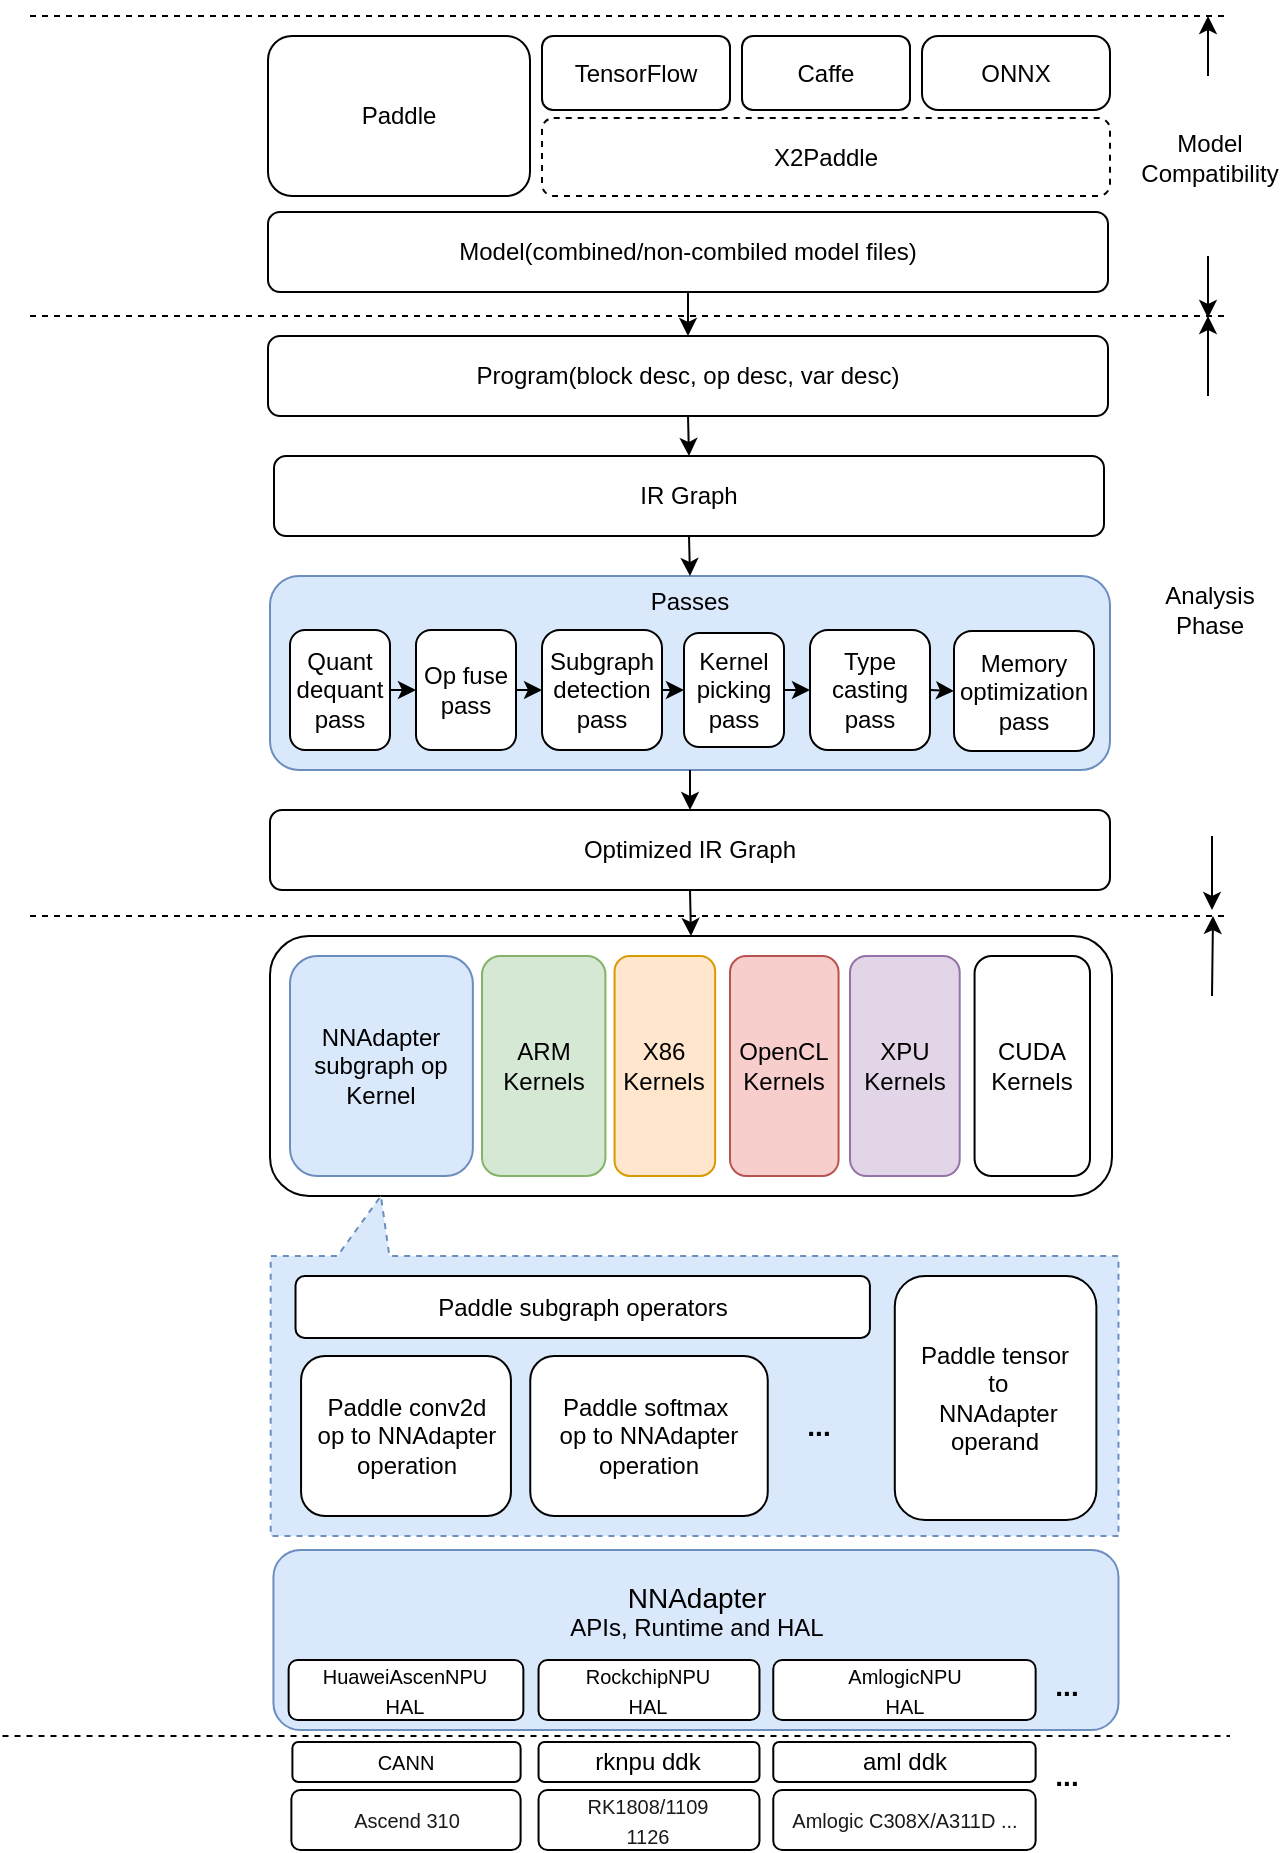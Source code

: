 <mxfile version="15.2.9" type="github">
  <diagram id="4ovqGepShB0LEUKbi5XO" name="Page-1">
    <mxGraphModel dx="1426" dy="768" grid="1" gridSize="10" guides="1" tooltips="1" connect="1" arrows="1" fold="1" page="1" pageScale="1" pageWidth="827" pageHeight="1169" math="0" shadow="0">
      <root>
        <mxCell id="0" />
        <mxCell id="1" parent="0" />
        <mxCell id="5sphXYlm8F9WhWG-xUb7-2" value="Model(combined/non-combiled model files)" style="rounded=1;whiteSpace=wrap;html=1;" parent="1" vertex="1">
          <mxGeometry x="159" y="108" width="420" height="40" as="geometry" />
        </mxCell>
        <mxCell id="5sphXYlm8F9WhWG-xUb7-3" value="Program(block desc, op desc, var desc)" style="rounded=1;whiteSpace=wrap;html=1;" parent="1" vertex="1">
          <mxGeometry x="159" y="170" width="420" height="40" as="geometry" />
        </mxCell>
        <mxCell id="5sphXYlm8F9WhWG-xUb7-4" value="IR Graph" style="rounded=1;whiteSpace=wrap;html=1;" parent="1" vertex="1">
          <mxGeometry x="162" y="230" width="415" height="40" as="geometry" />
        </mxCell>
        <mxCell id="5sphXYlm8F9WhWG-xUb7-5" value="Passes&lt;br&gt;&lt;br&gt;&lt;br&gt;&lt;br&gt;&lt;br&gt;&lt;br&gt;" style="rounded=1;whiteSpace=wrap;html=1;fillColor=#dae8fc;strokeColor=#6c8ebf;" parent="1" vertex="1">
          <mxGeometry x="160" y="290" width="420" height="97" as="geometry" />
        </mxCell>
        <mxCell id="5sphXYlm8F9WhWG-xUb7-6" value="Optimized IR Graph" style="rounded=1;whiteSpace=wrap;html=1;" parent="1" vertex="1">
          <mxGeometry x="160" y="407" width="420" height="40" as="geometry" />
        </mxCell>
        <mxCell id="5sphXYlm8F9WhWG-xUb7-7" value="" style="rounded=1;whiteSpace=wrap;html=1;" parent="1" vertex="1">
          <mxGeometry x="160" y="470" width="421" height="130" as="geometry" />
        </mxCell>
        <mxCell id="5sphXYlm8F9WhWG-xUb7-8" value="Op fuse pass" style="rounded=1;whiteSpace=wrap;html=1;" parent="1" vertex="1">
          <mxGeometry x="233" y="317" width="50" height="60" as="geometry" />
        </mxCell>
        <mxCell id="5sphXYlm8F9WhWG-xUb7-9" value="Quant dequant pass" style="rounded=1;whiteSpace=wrap;html=1;" parent="1" vertex="1">
          <mxGeometry x="170" y="317" width="50" height="60" as="geometry" />
        </mxCell>
        <mxCell id="5sphXYlm8F9WhWG-xUb7-10" value="Kernel&lt;br&gt;picking&lt;br&gt;pass" style="rounded=1;whiteSpace=wrap;html=1;" parent="1" vertex="1">
          <mxGeometry x="367" y="318.5" width="50" height="57" as="geometry" />
        </mxCell>
        <mxCell id="5sphXYlm8F9WhWG-xUb7-14" value="" style="endArrow=classic;html=1;exitX=0.5;exitY=1;exitDx=0;exitDy=0;entryX=0.5;entryY=0;entryDx=0;entryDy=0;" parent="1" source="5sphXYlm8F9WhWG-xUb7-2" target="5sphXYlm8F9WhWG-xUb7-3" edge="1">
          <mxGeometry width="50" height="50" relative="1" as="geometry">
            <mxPoint x="160" y="660" as="sourcePoint" />
            <mxPoint x="210" y="610" as="targetPoint" />
          </mxGeometry>
        </mxCell>
        <mxCell id="5sphXYlm8F9WhWG-xUb7-15" value="" style="endArrow=classic;html=1;exitX=0.5;exitY=1;exitDx=0;exitDy=0;entryX=0.5;entryY=0;entryDx=0;entryDy=0;" parent="1" source="5sphXYlm8F9WhWG-xUb7-3" target="5sphXYlm8F9WhWG-xUb7-4" edge="1">
          <mxGeometry width="50" height="50" relative="1" as="geometry">
            <mxPoint x="40" y="290" as="sourcePoint" />
            <mxPoint x="90" y="240" as="targetPoint" />
          </mxGeometry>
        </mxCell>
        <mxCell id="5sphXYlm8F9WhWG-xUb7-16" value="" style="endArrow=classic;html=1;exitX=0.5;exitY=1;exitDx=0;exitDy=0;entryX=0.5;entryY=0;entryDx=0;entryDy=0;" parent="1" source="5sphXYlm8F9WhWG-xUb7-4" target="5sphXYlm8F9WhWG-xUb7-5" edge="1">
          <mxGeometry width="50" height="50" relative="1" as="geometry">
            <mxPoint x="160" y="660" as="sourcePoint" />
            <mxPoint x="210" y="610" as="targetPoint" />
          </mxGeometry>
        </mxCell>
        <mxCell id="5sphXYlm8F9WhWG-xUb7-17" value="Subgraph&lt;br&gt;detection&lt;br&gt;pass" style="rounded=1;whiteSpace=wrap;html=1;" parent="1" vertex="1">
          <mxGeometry x="296" y="317" width="60" height="60" as="geometry" />
        </mxCell>
        <mxCell id="5sphXYlm8F9WhWG-xUb7-18" value="Type casting&lt;br&gt;pass" style="rounded=1;whiteSpace=wrap;html=1;" parent="1" vertex="1">
          <mxGeometry x="430" y="317" width="60" height="60" as="geometry" />
        </mxCell>
        <mxCell id="5sphXYlm8F9WhWG-xUb7-20" value="Memory&lt;br&gt;optimization&lt;br&gt;pass" style="rounded=1;whiteSpace=wrap;html=1;" parent="1" vertex="1">
          <mxGeometry x="502" y="317.5" width="70" height="60" as="geometry" />
        </mxCell>
        <mxCell id="5sphXYlm8F9WhWG-xUb7-21" value="" style="endArrow=classic;html=1;entryX=0;entryY=0.5;entryDx=0;entryDy=0;" parent="1" source="5sphXYlm8F9WhWG-xUb7-9" target="5sphXYlm8F9WhWG-xUb7-8" edge="1">
          <mxGeometry width="50" height="50" relative="1" as="geometry">
            <mxPoint x="50" y="410" as="sourcePoint" />
            <mxPoint x="100" y="360" as="targetPoint" />
          </mxGeometry>
        </mxCell>
        <mxCell id="5sphXYlm8F9WhWG-xUb7-22" value="" style="endArrow=classic;html=1;entryX=0;entryY=0.5;entryDx=0;entryDy=0;exitX=1;exitY=0.5;exitDx=0;exitDy=0;" parent="1" source="5sphXYlm8F9WhWG-xUb7-8" target="5sphXYlm8F9WhWG-xUb7-17" edge="1">
          <mxGeometry width="50" height="50" relative="1" as="geometry">
            <mxPoint x="30" y="470" as="sourcePoint" />
            <mxPoint x="80" y="420" as="targetPoint" />
          </mxGeometry>
        </mxCell>
        <mxCell id="5sphXYlm8F9WhWG-xUb7-23" value="" style="endArrow=classic;html=1;entryX=0;entryY=0.5;entryDx=0;entryDy=0;exitX=1;exitY=0.5;exitDx=0;exitDy=0;" parent="1" source="5sphXYlm8F9WhWG-xUb7-17" target="5sphXYlm8F9WhWG-xUb7-10" edge="1">
          <mxGeometry width="50" height="50" relative="1" as="geometry">
            <mxPoint x="100" y="490" as="sourcePoint" />
            <mxPoint x="150" y="440" as="targetPoint" />
          </mxGeometry>
        </mxCell>
        <mxCell id="5sphXYlm8F9WhWG-xUb7-24" value="" style="endArrow=classic;html=1;entryX=0;entryY=0.5;entryDx=0;entryDy=0;exitX=1;exitY=0.5;exitDx=0;exitDy=0;" parent="1" source="5sphXYlm8F9WhWG-xUb7-10" target="5sphXYlm8F9WhWG-xUb7-18" edge="1">
          <mxGeometry width="50" height="50" relative="1" as="geometry">
            <mxPoint x="30" y="490" as="sourcePoint" />
            <mxPoint x="80" y="440" as="targetPoint" />
          </mxGeometry>
        </mxCell>
        <mxCell id="5sphXYlm8F9WhWG-xUb7-25" value="" style="endArrow=classic;html=1;entryX=0;entryY=0.5;entryDx=0;entryDy=0;exitX=1;exitY=0.5;exitDx=0;exitDy=0;" parent="1" source="5sphXYlm8F9WhWG-xUb7-18" target="5sphXYlm8F9WhWG-xUb7-20" edge="1">
          <mxGeometry width="50" height="50" relative="1" as="geometry">
            <mxPoint x="40" y="500" as="sourcePoint" />
            <mxPoint x="90" y="450" as="targetPoint" />
          </mxGeometry>
        </mxCell>
        <mxCell id="5sphXYlm8F9WhWG-xUb7-26" value="" style="endArrow=classic;html=1;entryX=0.5;entryY=0;entryDx=0;entryDy=0;exitX=0.5;exitY=1;exitDx=0;exitDy=0;" parent="1" source="5sphXYlm8F9WhWG-xUb7-5" target="5sphXYlm8F9WhWG-xUb7-6" edge="1">
          <mxGeometry width="50" height="50" relative="1" as="geometry">
            <mxPoint y="500" as="sourcePoint" />
            <mxPoint x="50" y="450" as="targetPoint" />
          </mxGeometry>
        </mxCell>
        <mxCell id="5sphXYlm8F9WhWG-xUb7-27" value="" style="endArrow=classic;html=1;exitX=0.5;exitY=1;exitDx=0;exitDy=0;entryX=0.5;entryY=0;entryDx=0;entryDy=0;" parent="1" source="5sphXYlm8F9WhWG-xUb7-6" target="5sphXYlm8F9WhWG-xUb7-7" edge="1">
          <mxGeometry width="50" height="50" relative="1" as="geometry">
            <mxPoint x="360" y="490" as="sourcePoint" />
            <mxPoint x="410" y="440" as="targetPoint" />
          </mxGeometry>
        </mxCell>
        <mxCell id="5sphXYlm8F9WhWG-xUb7-47" value="" style="endArrow=none;dashed=1;html=1;" parent="1" edge="1">
          <mxGeometry width="50" height="50" relative="1" as="geometry">
            <mxPoint x="40" y="160" as="sourcePoint" />
            <mxPoint x="640" y="160" as="targetPoint" />
          </mxGeometry>
        </mxCell>
        <mxCell id="5sphXYlm8F9WhWG-xUb7-48" value="" style="endArrow=none;dashed=1;html=1;" parent="1" edge="1">
          <mxGeometry width="50" height="50" relative="1" as="geometry">
            <mxPoint x="40" y="460" as="sourcePoint" />
            <mxPoint x="640" y="460" as="targetPoint" />
          </mxGeometry>
        </mxCell>
        <mxCell id="5sphXYlm8F9WhWG-xUb7-50" value="" style="endArrow=classic;html=1;" parent="1" edge="1">
          <mxGeometry width="50" height="50" relative="1" as="geometry">
            <mxPoint x="629" y="200" as="sourcePoint" />
            <mxPoint x="629" y="160" as="targetPoint" />
          </mxGeometry>
        </mxCell>
        <mxCell id="5sphXYlm8F9WhWG-xUb7-51" value="" style="endArrow=classic;html=1;" parent="1" edge="1">
          <mxGeometry width="50" height="50" relative="1" as="geometry">
            <mxPoint x="631" y="420" as="sourcePoint" />
            <mxPoint x="631" y="457" as="targetPoint" />
          </mxGeometry>
        </mxCell>
        <mxCell id="5sphXYlm8F9WhWG-xUb7-52" value="Analysis&lt;br&gt;Phase" style="text;html=1;strokeColor=none;fillColor=none;align=center;verticalAlign=middle;whiteSpace=wrap;rounded=0;" parent="1" vertex="1">
          <mxGeometry x="609.5" y="297" width="40" height="20" as="geometry" />
        </mxCell>
        <mxCell id="5sphXYlm8F9WhWG-xUb7-53" value="" style="endArrow=classic;html=1;" parent="1" edge="1">
          <mxGeometry width="50" height="50" relative="1" as="geometry">
            <mxPoint x="631" y="500" as="sourcePoint" />
            <mxPoint x="631.5" y="460" as="targetPoint" />
          </mxGeometry>
        </mxCell>
        <mxCell id="986F1dSSeMfxGaeFL-PM-1" value="Paddle" style="rounded=1;whiteSpace=wrap;html=1;" parent="1" vertex="1">
          <mxGeometry x="159" y="20" width="131" height="80" as="geometry" />
        </mxCell>
        <mxCell id="986F1dSSeMfxGaeFL-PM-2" value="TensorFlow" style="rounded=1;whiteSpace=wrap;html=1;" parent="1" vertex="1">
          <mxGeometry x="296" y="20" width="94" height="37" as="geometry" />
        </mxCell>
        <mxCell id="986F1dSSeMfxGaeFL-PM-3" value="Caffe" style="rounded=1;whiteSpace=wrap;html=1;" parent="1" vertex="1">
          <mxGeometry x="396" y="20" width="84" height="37" as="geometry" />
        </mxCell>
        <mxCell id="986F1dSSeMfxGaeFL-PM-4" value="ONNX" style="rounded=1;whiteSpace=wrap;html=1;arcSize=22;" parent="1" vertex="1">
          <mxGeometry x="486" y="20" width="94" height="37" as="geometry" />
        </mxCell>
        <mxCell id="986F1dSSeMfxGaeFL-PM-6" value="X2Paddle" style="rounded=1;whiteSpace=wrap;dashed=1;html=1;" parent="1" vertex="1">
          <mxGeometry x="296" y="61" width="284" height="39" as="geometry" />
        </mxCell>
        <mxCell id="986F1dSSeMfxGaeFL-PM-8" value="" style="endArrow=none;dashed=1;html=1;" parent="1" edge="1">
          <mxGeometry width="50" height="50" relative="1" as="geometry">
            <mxPoint x="40" y="10" as="sourcePoint" />
            <mxPoint x="640" y="10" as="targetPoint" />
          </mxGeometry>
        </mxCell>
        <mxCell id="986F1dSSeMfxGaeFL-PM-9" value="" style="endArrow=classic;html=1;" parent="1" edge="1">
          <mxGeometry width="50" height="50" relative="1" as="geometry">
            <mxPoint x="629" y="40" as="sourcePoint" />
            <mxPoint x="629" y="10" as="targetPoint" />
          </mxGeometry>
        </mxCell>
        <mxCell id="986F1dSSeMfxGaeFL-PM-10" value="" style="endArrow=classic;html=1;" parent="1" edge="1">
          <mxGeometry width="50" height="50" relative="1" as="geometry">
            <mxPoint x="629" y="130" as="sourcePoint" />
            <mxPoint x="629" y="161" as="targetPoint" />
          </mxGeometry>
        </mxCell>
        <mxCell id="986F1dSSeMfxGaeFL-PM-11" value="Model&lt;br&gt;Compatibility" style="text;html=1;strokeColor=none;fillColor=none;align=center;verticalAlign=middle;whiteSpace=wrap;rounded=0;" parent="1" vertex="1">
          <mxGeometry x="609.5" y="70.5" width="40" height="20" as="geometry" />
        </mxCell>
        <mxCell id="y97WCg2_k4sR8XwzlznJ-48" value="" style="endArrow=none;dashed=1;html=1;" parent="1" edge="1">
          <mxGeometry width="50" height="50" relative="1" as="geometry">
            <mxPoint x="26.25" y="870" as="sourcePoint" />
            <mxPoint x="640" y="870" as="targetPoint" />
          </mxGeometry>
        </mxCell>
        <mxCell id="SIvSG29zXif8dVc2Hclh-1" value="" style="group" parent="1" vertex="1" connectable="0">
          <mxGeometry x="170" y="480" width="400" height="110" as="geometry" />
        </mxCell>
        <mxCell id="5sphXYlm8F9WhWG-xUb7-28" value="X86&lt;br&gt;Kernels" style="rounded=1;whiteSpace=wrap;html=1;fillColor=#ffe6cc;strokeColor=#d79b00;" parent="SIvSG29zXif8dVc2Hclh-1" vertex="1">
          <mxGeometry x="162.286" width="50.286" height="110" as="geometry" />
        </mxCell>
        <mxCell id="5sphXYlm8F9WhWG-xUb7-30" value="OpenCL&lt;br&gt;Kernels" style="rounded=1;whiteSpace=wrap;html=1;fillColor=#f8cecc;strokeColor=#b85450;" parent="SIvSG29zXif8dVc2Hclh-1" vertex="1">
          <mxGeometry x="220" width="54.286" height="110" as="geometry" />
        </mxCell>
        <mxCell id="5sphXYlm8F9WhWG-xUb7-32" value="XPU&lt;br&gt;Kernels" style="rounded=1;whiteSpace=wrap;html=1;fillColor=#e1d5e7;strokeColor=#9673a6;" parent="SIvSG29zXif8dVc2Hclh-1" vertex="1">
          <mxGeometry x="280" width="54.857" height="110" as="geometry" />
        </mxCell>
        <mxCell id="5sphXYlm8F9WhWG-xUb7-33" value="CUDA&lt;br&gt;Kernels" style="rounded=1;whiteSpace=wrap;html=1;" parent="SIvSG29zXif8dVc2Hclh-1" vertex="1">
          <mxGeometry x="342.286" width="57.714" height="110" as="geometry" />
        </mxCell>
        <mxCell id="5sphXYlm8F9WhWG-xUb7-34" value="ARM&lt;br&gt;Kernels" style="rounded=1;whiteSpace=wrap;html=1;fillColor=#d5e8d4;strokeColor=#82b366;" parent="SIvSG29zXif8dVc2Hclh-1" vertex="1">
          <mxGeometry x="96" width="61.714" height="110" as="geometry" />
        </mxCell>
        <mxCell id="5sphXYlm8F9WhWG-xUb7-35" value="NNAdapter subgraph op Kernel" style="rounded=1;fillColor=#dae8fc;whiteSpace=wrap;html=1;strokeColor=#6c8ebf;" parent="SIvSG29zXif8dVc2Hclh-1" vertex="1">
          <mxGeometry width="91.429" height="110" as="geometry" />
        </mxCell>
        <mxCell id="pG8v2Z7Jo_eWcWw-hiVO-2" value="" style="group" vertex="1" connectable="0" parent="1">
          <mxGeometry x="215.25" y="600" width="364.75" height="327" as="geometry" />
        </mxCell>
        <mxCell id="pG8v2Z7Jo_eWcWw-hiVO-3" value="" style="group" vertex="1" connectable="0" parent="pG8v2Z7Jo_eWcWw-hiVO-2">
          <mxGeometry x="-54.22" width="423.899" height="327" as="geometry" />
        </mxCell>
        <mxCell id="QGIWsEsTWIwtTZsfNtZ--17" value="" style="shape=callout;fillColor=#dae8fc;whiteSpace=wrap;html=1;perimeter=calloutPerimeter;rotation=-180;dashed=1;position2=0.87;strokeColor=#6c8ebf;base=26;size=30;position=0.86;" parent="pG8v2Z7Jo_eWcWw-hiVO-3" vertex="1">
          <mxGeometry x="-0.69" y="1.421e-14" width="423.899" height="170" as="geometry" />
        </mxCell>
        <mxCell id="pG8v2Z7Jo_eWcWw-hiVO-1" value="" style="group" vertex="1" connectable="0" parent="pG8v2Z7Jo_eWcWw-hiVO-3">
          <mxGeometry x="0.69" y="40.0" width="422.518" height="287" as="geometry" />
        </mxCell>
        <mxCell id="y97WCg2_k4sR8XwzlznJ-32" value="&lt;font style=&quot;font-size: 14px&quot;&gt;NNAdapter&lt;/font&gt;&lt;br&gt;APIs, Runtime and HAL&lt;br&gt;&lt;br&gt;&lt;br&gt;" style="rounded=1;fillColor=#dae8fc;whiteSpace=wrap;html=1;strokeColor=#6c8ebf;" parent="pG8v2Z7Jo_eWcWw-hiVO-1" vertex="1">
          <mxGeometry y="137" width="422.518" height="90" as="geometry" />
        </mxCell>
        <mxCell id="QGIWsEsTWIwtTZsfNtZ--1" value="Paddle conv2d &lt;br&gt;op to NNAdapter&lt;br&gt;operation" style="rounded=1;whiteSpace=wrap;html=1;" parent="pG8v2Z7Jo_eWcWw-hiVO-1" vertex="1">
          <mxGeometry x="13.808" y="40" width="104.939" height="80" as="geometry" />
        </mxCell>
        <mxCell id="QGIWsEsTWIwtTZsfNtZ--6" value="&lt;b&gt;&lt;font style=&quot;font-size: 14px&quot;&gt;...&lt;/font&gt;&lt;/b&gt;" style="text;html=1;resizable=0;autosize=1;align=center;verticalAlign=middle;points=[];fillColor=none;strokeColor=none;rounded=0;" parent="pG8v2Z7Jo_eWcWw-hiVO-1" vertex="1">
          <mxGeometry x="256.825" y="65" width="30" height="20" as="geometry" />
        </mxCell>
        <mxCell id="QGIWsEsTWIwtTZsfNtZ--27" value="Paddle subgraph operators" style="rounded=1;whiteSpace=wrap;html=1;" parent="pG8v2Z7Jo_eWcWw-hiVO-1" vertex="1">
          <mxGeometry x="11.046" width="287.202" height="31" as="geometry" />
        </mxCell>
        <mxCell id="QGIWsEsTWIwtTZsfNtZ--28" value="Paddle tensor&lt;br&gt;&amp;nbsp;to&lt;br&gt;&amp;nbsp;NNAdapter&lt;br&gt;operand" style="rounded=1;whiteSpace=wrap;html=1;" parent="pG8v2Z7Jo_eWcWw-hiVO-1" vertex="1">
          <mxGeometry x="310.675" width="100.797" height="122" as="geometry" />
        </mxCell>
        <mxCell id="986F1dSSeMfxGaeFL-PM-12" value="Paddle softmax&amp;nbsp;&lt;br&gt;op to NNAdapter&lt;br&gt;operation" style="rounded=1;whiteSpace=wrap;html=1;" parent="pG8v2Z7Jo_eWcWw-hiVO-1" vertex="1">
          <mxGeometry x="128.412" y="40" width="118.747" height="80" as="geometry" />
        </mxCell>
        <mxCell id="986F1dSSeMfxGaeFL-PM-23" value="&lt;font style=&quot;font-size: 10px&quot;&gt;CANN&lt;/font&gt;" style="rounded=1;whiteSpace=wrap;html=1;" parent="pG8v2Z7Jo_eWcWw-hiVO-1" vertex="1">
          <mxGeometry x="9.486" y="233" width="114.094" height="20" as="geometry" />
        </mxCell>
        <mxCell id="986F1dSSeMfxGaeFL-PM-24" value="&lt;font color=&quot;#1a1a1a&quot; style=&quot;font-size: 10px&quot;&gt;&lt;span style=&quot;background-color: rgb(255 , 255 , 255)&quot;&gt;Ascend 310&lt;/span&gt;&lt;/font&gt;" style="rounded=1;whiteSpace=wrap;html=1;" parent="pG8v2Z7Jo_eWcWw-hiVO-1" vertex="1">
          <mxGeometry x="8.975" y="257" width="114.605" height="30" as="geometry" />
        </mxCell>
        <mxCell id="y97WCg2_k4sR8XwzlznJ-14" value="&lt;font color=&quot;#1a1a1a&quot; style=&quot;font-size: 10px&quot;&gt;&lt;span style=&quot;background-color: rgb(255 , 255 , 255)&quot;&gt;RK1808/1109&lt;br&gt;1126&lt;/span&gt;&lt;/font&gt;" style="rounded=1;whiteSpace=wrap;html=1;" parent="pG8v2Z7Jo_eWcWw-hiVO-1" vertex="1">
          <mxGeometry x="132.555" y="257" width="110.462" height="30" as="geometry" />
        </mxCell>
        <mxCell id="y97WCg2_k4sR8XwzlznJ-15" value="rknpu ddk" style="rounded=1;whiteSpace=wrap;html=1;" parent="pG8v2Z7Jo_eWcWw-hiVO-1" vertex="1">
          <mxGeometry x="132.555" y="233" width="110.462" height="20" as="geometry" />
        </mxCell>
        <mxCell id="986F1dSSeMfxGaeFL-PM-22" value="&lt;font style=&quot;font-size: 10px&quot;&gt;HuaweiAscenNPU&lt;br&gt;HAL&lt;/font&gt;" style="rounded=1;whiteSpace=wrap;html=1;" parent="pG8v2Z7Jo_eWcWw-hiVO-1" vertex="1">
          <mxGeometry x="7.594" y="192" width="117.366" height="30" as="geometry" />
        </mxCell>
        <mxCell id="986F1dSSeMfxGaeFL-PM-13" value="&lt;font&gt;&lt;font style=&quot;font-size: 10px&quot;&gt;RockchipNPU&lt;br&gt;HAL&lt;/font&gt;&lt;br&gt;&lt;/font&gt;" style="rounded=1;whiteSpace=wrap;html=1;" parent="pG8v2Z7Jo_eWcWw-hiVO-1" vertex="1">
          <mxGeometry x="132.555" y="192" width="110.462" height="30" as="geometry" />
        </mxCell>
        <mxCell id="y97WCg2_k4sR8XwzlznJ-29" value="&lt;font color=&quot;#1a1a1a&quot;&gt;&lt;span style=&quot;font-size: 10px ; background-color: rgb(255 , 255 , 255)&quot;&gt;Amlogic C308X/A311D ...&lt;/span&gt;&lt;/font&gt;" style="rounded=1;whiteSpace=wrap;html=1;" parent="pG8v2Z7Jo_eWcWw-hiVO-1" vertex="1">
          <mxGeometry x="249.921" y="257" width="131.174" height="30" as="geometry" />
        </mxCell>
        <mxCell id="y97WCg2_k4sR8XwzlznJ-30" value="aml ddk" style="rounded=1;whiteSpace=wrap;html=1;" parent="pG8v2Z7Jo_eWcWw-hiVO-1" vertex="1">
          <mxGeometry x="249.921" y="233" width="131.174" height="20" as="geometry" />
        </mxCell>
        <mxCell id="y97WCg2_k4sR8XwzlznJ-31" value="&lt;font&gt;&lt;font style=&quot;font-size: 10px&quot;&gt;AmlogicNPU&lt;br&gt;HAL&lt;/font&gt;&lt;br&gt;&lt;/font&gt;" style="rounded=1;whiteSpace=wrap;html=1;" parent="pG8v2Z7Jo_eWcWw-hiVO-1" vertex="1">
          <mxGeometry x="249.921" y="192" width="131.174" height="30" as="geometry" />
        </mxCell>
        <mxCell id="y97WCg2_k4sR8XwzlznJ-33" value="&lt;b&gt;&lt;font style=&quot;font-size: 14px&quot;&gt;...&lt;/font&gt;&lt;/b&gt;" style="text;html=1;resizable=0;autosize=1;align=center;verticalAlign=middle;points=[];fillColor=none;strokeColor=none;rounded=0;" parent="pG8v2Z7Jo_eWcWw-hiVO-1" vertex="1">
          <mxGeometry x="381.095" y="195" width="30" height="20" as="geometry" />
        </mxCell>
        <mxCell id="y97WCg2_k4sR8XwzlznJ-34" value="&lt;b&gt;&lt;font style=&quot;font-size: 14px&quot;&gt;...&lt;/font&gt;&lt;/b&gt;" style="text;html=1;resizable=0;autosize=1;align=center;verticalAlign=middle;points=[];fillColor=none;strokeColor=none;rounded=0;" parent="pG8v2Z7Jo_eWcWw-hiVO-1" vertex="1">
          <mxGeometry x="381.095" y="240" width="30" height="20" as="geometry" />
        </mxCell>
      </root>
    </mxGraphModel>
  </diagram>
</mxfile>
